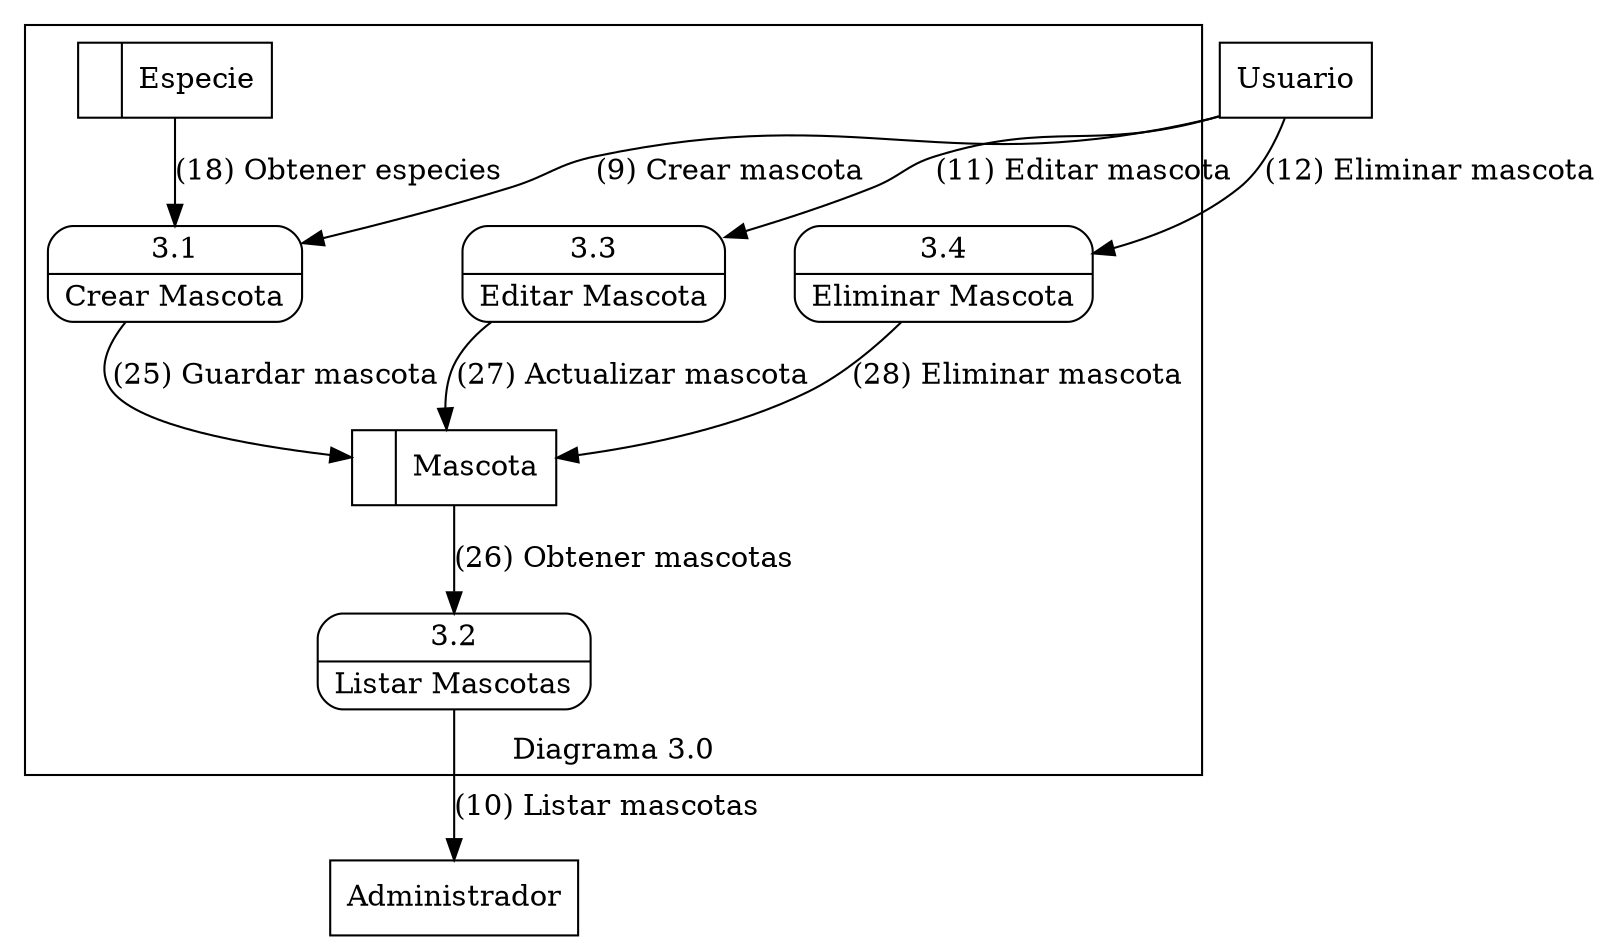 digraph dfd_vet_level_3_0 {
    node [
        shape=record
    ]

    subgraph external_entities {
        admin [
            label="Administrador"
            shape=box
        ];
        user [
            label="Usuario"
            shape=box
        ];
    }

    subgraph cluster_system {
        label="Diagrama 3.0";
        labelloc="b";

        process31 [
            label="{<f0>3.1|<f1>Crear Mascota}"
            shape=Mrecord
        ];
        process32 [
            label="{<f0>3.2|<f1>Listar Mascotas}"
            shape=Mrecord
        ];
        process33 [
            label="{<f0>3.3|<f1>Editar Mascota}"
            shape=Mrecord
        ];
        process34 [
            label="{<f0>3.4|<f1>Eliminar Mascota}"
            shape=Mrecord
        ];

        store10 [
            label="<f0> |<f1> Especie"
        ];
        store30 [
            label="<f0> |<f1> Mascota"
        ];
    }

    ## Mascotas:
    user -> process31 [label="(9) Crear mascota"]
    process32 -> admin [label="(10) Listar mascotas"]
    user -> process33 [label="(11) Editar mascota"]
    user -> process34 [label="(12) Eliminar mascota"]

    store10 -> process31 [label="(18) Obtener especies"]
    process31 -> store30 [label="(25) Guardar mascota"]
    store30 -> process32 [label="(26) Obtener mascotas"]
    process33 -> store30 [label="(27) Actualizar mascota"]
    process34 -> store30 [label="(28) Eliminar mascota"]
}
